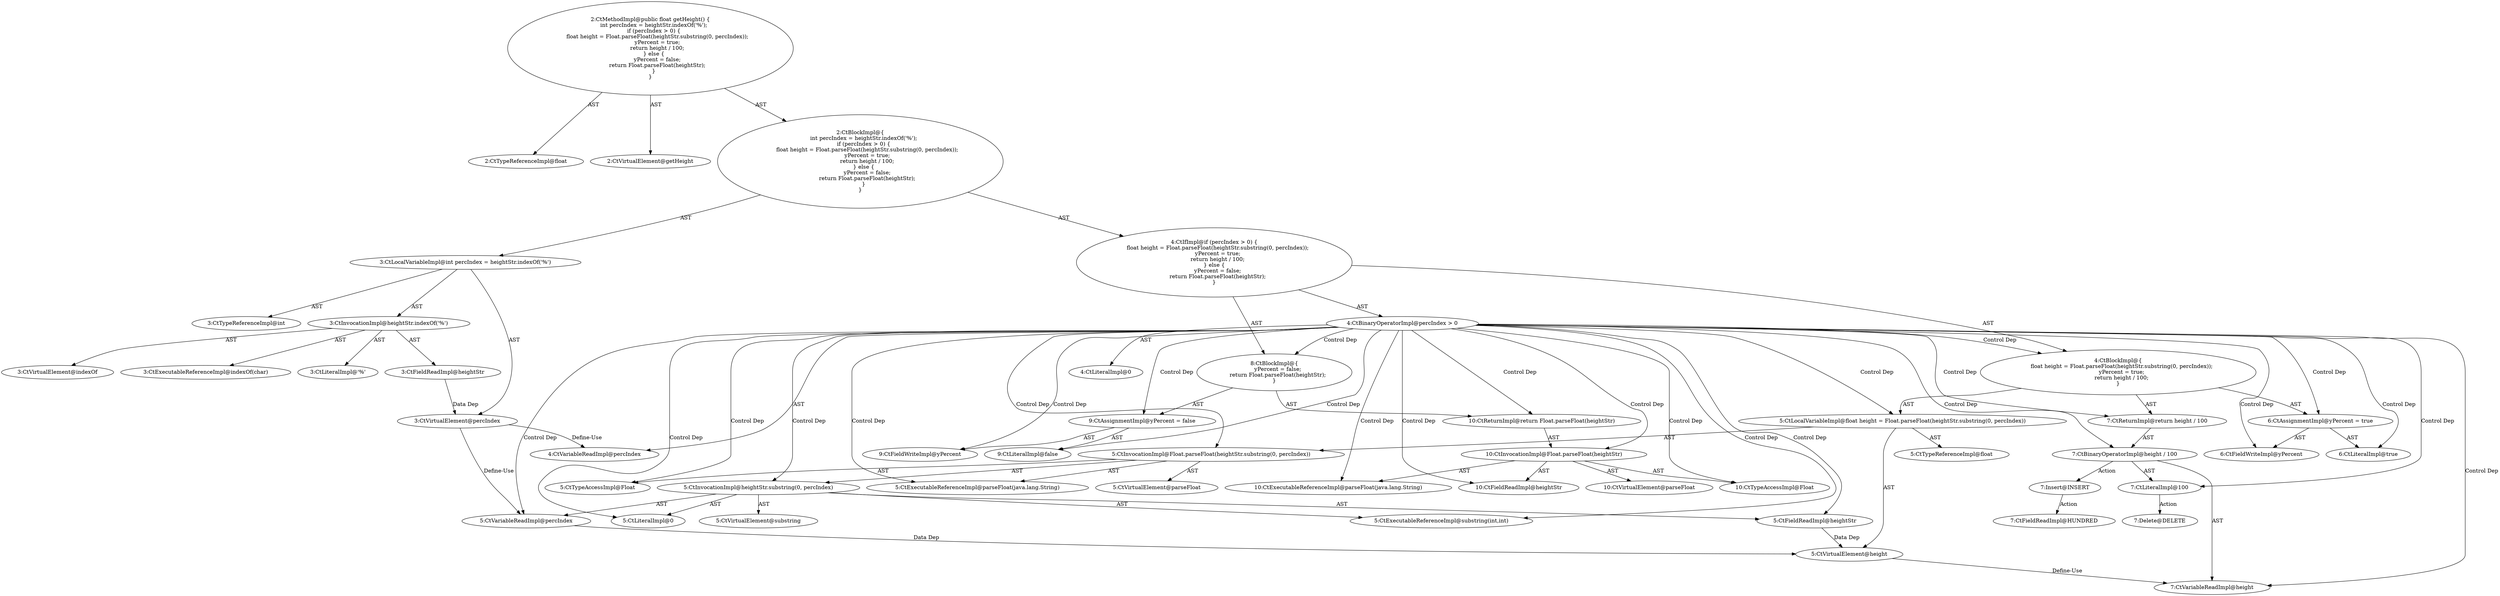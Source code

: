 digraph "getHeight#?" {
0 [label="2:CtTypeReferenceImpl@float" shape=ellipse]
1 [label="2:CtVirtualElement@getHeight" shape=ellipse]
2 [label="3:CtTypeReferenceImpl@int" shape=ellipse]
3 [label="3:CtExecutableReferenceImpl@indexOf(char)" shape=ellipse]
4 [label="3:CtVirtualElement@indexOf" shape=ellipse]
5 [label="3:CtFieldReadImpl@heightStr" shape=ellipse]
6 [label="3:CtLiteralImpl@'%'" shape=ellipse]
7 [label="3:CtInvocationImpl@heightStr.indexOf('%')" shape=ellipse]
8 [label="3:CtVirtualElement@percIndex" shape=ellipse]
9 [label="3:CtLocalVariableImpl@int percIndex = heightStr.indexOf('%')" shape=ellipse]
10 [label="4:CtVariableReadImpl@percIndex" shape=ellipse]
11 [label="4:CtLiteralImpl@0" shape=ellipse]
12 [label="4:CtBinaryOperatorImpl@percIndex > 0" shape=ellipse]
13 [label="5:CtTypeReferenceImpl@float" shape=ellipse]
14 [label="5:CtExecutableReferenceImpl@parseFloat(java.lang.String)" shape=ellipse]
15 [label="5:CtVirtualElement@parseFloat" shape=ellipse]
16 [label="5:CtTypeAccessImpl@Float" shape=ellipse]
17 [label="5:CtExecutableReferenceImpl@substring(int,int)" shape=ellipse]
18 [label="5:CtVirtualElement@substring" shape=ellipse]
19 [label="5:CtFieldReadImpl@heightStr" shape=ellipse]
20 [label="5:CtLiteralImpl@0" shape=ellipse]
21 [label="5:CtVariableReadImpl@percIndex" shape=ellipse]
22 [label="5:CtInvocationImpl@heightStr.substring(0, percIndex)" shape=ellipse]
23 [label="5:CtInvocationImpl@Float.parseFloat(heightStr.substring(0, percIndex))" shape=ellipse]
24 [label="5:CtVirtualElement@height" shape=ellipse]
25 [label="5:CtLocalVariableImpl@float height = Float.parseFloat(heightStr.substring(0, percIndex))" shape=ellipse]
26 [label="6:CtFieldWriteImpl@yPercent" shape=ellipse]
27 [label="6:CtLiteralImpl@true" shape=ellipse]
28 [label="6:CtAssignmentImpl@yPercent = true" shape=ellipse]
29 [label="7:CtVariableReadImpl@height" shape=ellipse]
30 [label="7:CtLiteralImpl@100" shape=ellipse]
31 [label="7:CtBinaryOperatorImpl@height / 100" shape=ellipse]
32 [label="7:CtReturnImpl@return height / 100" shape=ellipse]
33 [label="4:CtBlockImpl@\{
    float height = Float.parseFloat(heightStr.substring(0, percIndex));
    yPercent = true;
    return height / 100;
\}" shape=ellipse]
34 [label="9:CtFieldWriteImpl@yPercent" shape=ellipse]
35 [label="9:CtLiteralImpl@false" shape=ellipse]
36 [label="9:CtAssignmentImpl@yPercent = false" shape=ellipse]
37 [label="10:CtExecutableReferenceImpl@parseFloat(java.lang.String)" shape=ellipse]
38 [label="10:CtVirtualElement@parseFloat" shape=ellipse]
39 [label="10:CtTypeAccessImpl@Float" shape=ellipse]
40 [label="10:CtFieldReadImpl@heightStr" shape=ellipse]
41 [label="10:CtInvocationImpl@Float.parseFloat(heightStr)" shape=ellipse]
42 [label="10:CtReturnImpl@return Float.parseFloat(heightStr)" shape=ellipse]
43 [label="8:CtBlockImpl@\{
    yPercent = false;
    return Float.parseFloat(heightStr);
\}" shape=ellipse]
44 [label="4:CtIfImpl@if (percIndex > 0) \{
    float height = Float.parseFloat(heightStr.substring(0, percIndex));
    yPercent = true;
    return height / 100;
\} else \{
    yPercent = false;
    return Float.parseFloat(heightStr);
\}" shape=ellipse]
45 [label="2:CtBlockImpl@\{
    int percIndex = heightStr.indexOf('%');
    if (percIndex > 0) \{
        float height = Float.parseFloat(heightStr.substring(0, percIndex));
        yPercent = true;
        return height / 100;
    \} else \{
        yPercent = false;
        return Float.parseFloat(heightStr);
    \}
\}" shape=ellipse]
46 [label="2:CtMethodImpl@public float getHeight() \{
    int percIndex = heightStr.indexOf('%');
    if (percIndex > 0) \{
        float height = Float.parseFloat(heightStr.substring(0, percIndex));
        yPercent = true;
        return height / 100;
    \} else \{
        yPercent = false;
        return Float.parseFloat(heightStr);
    \}
\}" shape=ellipse]
47 [label="7:Delete@DELETE" shape=ellipse]
48 [label="7:Insert@INSERT" shape=ellipse]
49 [label="7:CtFieldReadImpl@HUNDRED" shape=ellipse]
5 -> 8 [label="Data Dep"];
7 -> 4 [label="AST"];
7 -> 5 [label="AST"];
7 -> 3 [label="AST"];
7 -> 6 [label="AST"];
8 -> 10 [label="Define-Use"];
8 -> 21 [label="Define-Use"];
9 -> 8 [label="AST"];
9 -> 2 [label="AST"];
9 -> 7 [label="AST"];
12 -> 10 [label="AST"];
12 -> 11 [label="AST"];
12 -> 33 [label="Control Dep"];
12 -> 25 [label="Control Dep"];
12 -> 23 [label="Control Dep"];
12 -> 14 [label="Control Dep"];
12 -> 16 [label="Control Dep"];
12 -> 22 [label="Control Dep"];
12 -> 17 [label="Control Dep"];
12 -> 19 [label="Control Dep"];
12 -> 20 [label="Control Dep"];
12 -> 21 [label="Control Dep"];
12 -> 28 [label="Control Dep"];
12 -> 26 [label="Control Dep"];
12 -> 27 [label="Control Dep"];
12 -> 32 [label="Control Dep"];
12 -> 31 [label="Control Dep"];
12 -> 29 [label="Control Dep"];
12 -> 30 [label="Control Dep"];
12 -> 43 [label="Control Dep"];
12 -> 36 [label="Control Dep"];
12 -> 34 [label="Control Dep"];
12 -> 35 [label="Control Dep"];
12 -> 42 [label="Control Dep"];
12 -> 41 [label="Control Dep"];
12 -> 37 [label="Control Dep"];
12 -> 39 [label="Control Dep"];
12 -> 40 [label="Control Dep"];
19 -> 24 [label="Data Dep"];
21 -> 24 [label="Data Dep"];
22 -> 18 [label="AST"];
22 -> 19 [label="AST"];
22 -> 17 [label="AST"];
22 -> 20 [label="AST"];
22 -> 21 [label="AST"];
23 -> 15 [label="AST"];
23 -> 16 [label="AST"];
23 -> 14 [label="AST"];
23 -> 22 [label="AST"];
24 -> 29 [label="Define-Use"];
25 -> 24 [label="AST"];
25 -> 13 [label="AST"];
25 -> 23 [label="AST"];
28 -> 26 [label="AST"];
28 -> 27 [label="AST"];
30 -> 47 [label="Action"];
31 -> 29 [label="AST"];
31 -> 30 [label="AST"];
31 -> 48 [label="Action"];
32 -> 31 [label="AST"];
33 -> 25 [label="AST"];
33 -> 28 [label="AST"];
33 -> 32 [label="AST"];
36 -> 34 [label="AST"];
36 -> 35 [label="AST"];
41 -> 38 [label="AST"];
41 -> 39 [label="AST"];
41 -> 37 [label="AST"];
41 -> 40 [label="AST"];
42 -> 41 [label="AST"];
43 -> 36 [label="AST"];
43 -> 42 [label="AST"];
44 -> 12 [label="AST"];
44 -> 33 [label="AST"];
44 -> 43 [label="AST"];
45 -> 9 [label="AST"];
45 -> 44 [label="AST"];
46 -> 1 [label="AST"];
46 -> 0 [label="AST"];
46 -> 45 [label="AST"];
48 -> 49 [label="Action"];
}